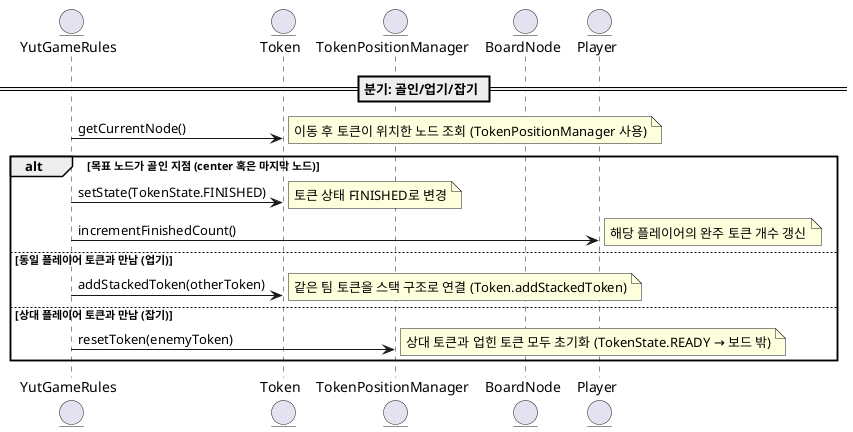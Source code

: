 @startuml
entity YutGameRules
entity Token
entity TokenPositionManager
entity BoardNode
entity Player

== 분기: 골인/업기/잡기 ==
YutGameRules -> Token: getCurrentNode()
note right: 이동 후 토큰이 위치한 노드 조회 (TokenPositionManager 사용)

alt 목표 노드가 골인 지점 (center 혹은 마지막 노드)
    YutGameRules -> Token: setState(TokenState.FINISHED)
    note right: 토큰 상태 FINISHED로 변경

    YutGameRules -> Player: incrementFinishedCount()
    note right: 해당 플레이어의 완주 토큰 개수 갱신
else 동일 플레이어 토큰과 만남 (업기)
    YutGameRules -> Token: addStackedToken(otherToken)
    note right: 같은 팀 토큰을 스택 구조로 연결 (Token.addStackedToken)
else 상대 플레이어 토큰과 만남 (잡기)
    YutGameRules -> TokenPositionManager: resetToken(enemyToken)
    note right: 상대 토큰과 업힌 토큰 모두 초기화 (TokenState.READY → 보드 밖)
end
@enduml
